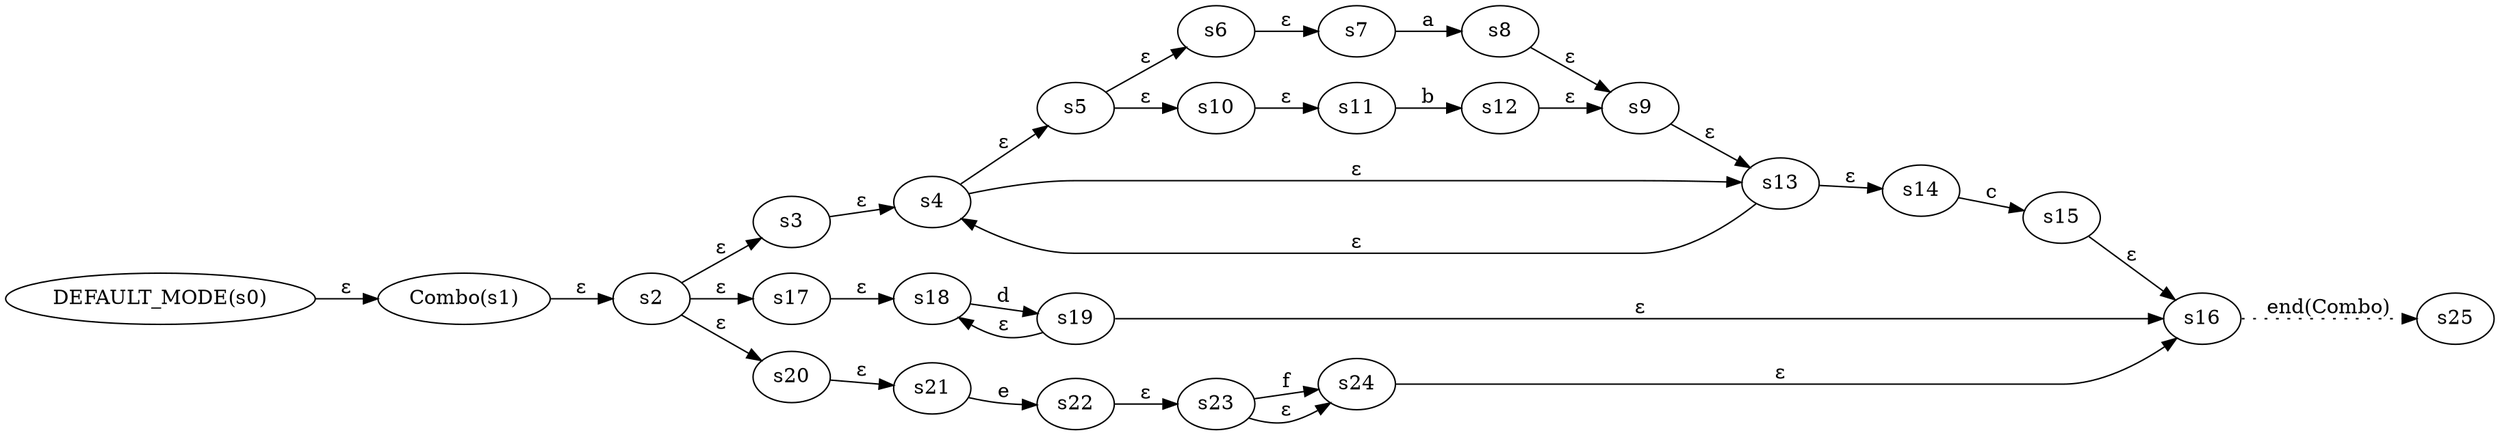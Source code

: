digraph ATN {
  rankdir=LR;

  "DEFAULT_MODE(s0)" -> "Combo(s1)" [label=ε]
  "Combo(s1)" -> s2 [label=ε]
  s2 -> s3 [label=ε]
  s3 -> s4 [label=ε]
  s4 -> s5 [label=ε]
  s5 -> s6 [label=ε]
  s6 -> s7 [label=ε]
  s7 -> s8 [label=a]
  s8 -> s9 [label=ε]
  s9 -> s13 [label=ε]
  s13 -> s4 [label=ε]
  s13 -> s14 [label=ε]
  s14 -> s15 [label=c]
  s15 -> s16 [label=ε]
  s16 -> s25 [label="end(Combo)", style=dotted]
  s5 -> s10 [label=ε]
  s10 -> s11 [label=ε]
  s11 -> s12 [label=b]
  s12 -> s9 [label=ε]
  s4 -> s13 [label=ε]
  s2 -> s17 [label=ε]
  s17 -> s18 [label=ε]
  s18 -> s19 [label=d]
  s19 -> s18 [label=ε]
  s19 -> s16 [label=ε]
  s2 -> s20 [label=ε]
  s20 -> s21 [label=ε]
  s21 -> s22 [label=e]
  s22 -> s23 [label=ε]
  s23 -> s24 [label=f]
  s24 -> s16 [label=ε]
  s23 -> s24 [label=ε]
}